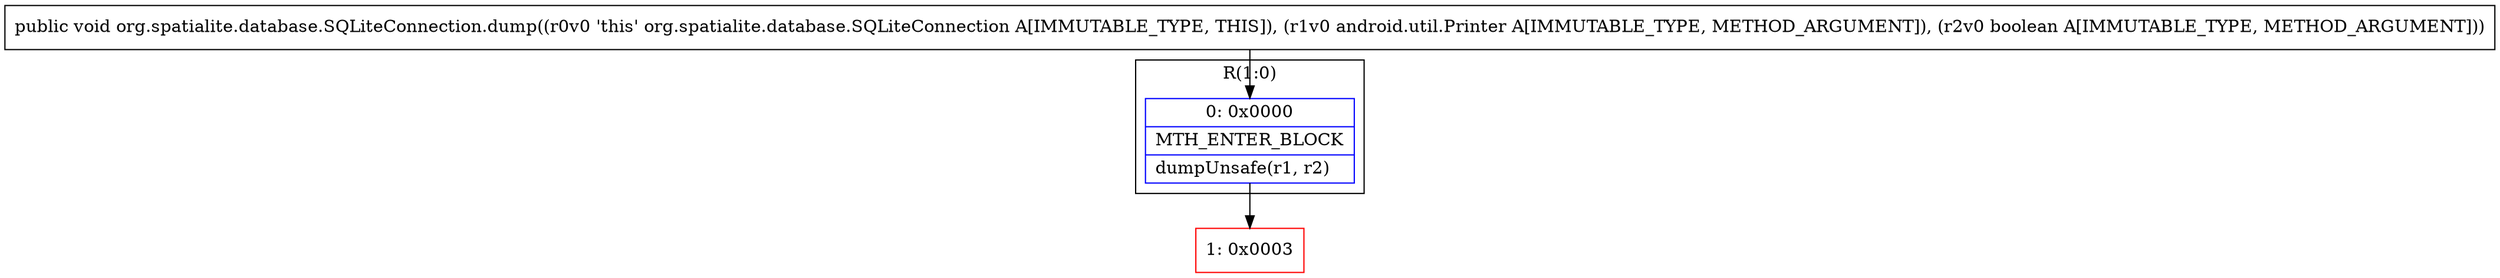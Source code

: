 digraph "CFG fororg.spatialite.database.SQLiteConnection.dump(Landroid\/util\/Printer;Z)V" {
subgraph cluster_Region_1548241977 {
label = "R(1:0)";
node [shape=record,color=blue];
Node_0 [shape=record,label="{0\:\ 0x0000|MTH_ENTER_BLOCK\l|dumpUnsafe(r1, r2)\l}"];
}
Node_1 [shape=record,color=red,label="{1\:\ 0x0003}"];
MethodNode[shape=record,label="{public void org.spatialite.database.SQLiteConnection.dump((r0v0 'this' org.spatialite.database.SQLiteConnection A[IMMUTABLE_TYPE, THIS]), (r1v0 android.util.Printer A[IMMUTABLE_TYPE, METHOD_ARGUMENT]), (r2v0 boolean A[IMMUTABLE_TYPE, METHOD_ARGUMENT])) }"];
MethodNode -> Node_0;
Node_0 -> Node_1;
}

